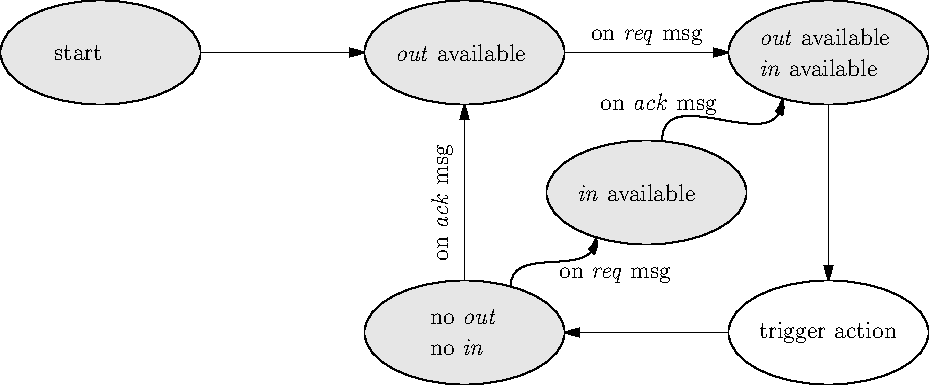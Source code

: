 size(20cm, 0);
unitsize(20, 0);
defaultpen(fontsize(13pt));
pen fillblockpen = rgb(156,194,230);

real shiftSizeUnit = 7;

picture fillEllipse(path pthEllipse, string s="", real pagewidth = 70pt, pen p=white)
{
    picture pic;
    pair ptCenter = midpoint(point(pthEllipse,0)--point(pthEllipse,2));
    label(ptCenter, minipage(s, pagewidth));
    filldraw(pic, pthEllipse, p);
    return pic;
}

path genEllipse(pair pos=(0,0), real a=2.5, real b = 1.3)
{
    return ellipse(pos, a, b);
}

picture drawCurveDonw2Up(string s, pair ptDown, pair ptUp, pair dir=NW)
{
    picture pic;
    path mypath = ptDown{up}..{up}ptUp;
    draw(pic, mypath, Arrow);
    label(midpoint(mypath), s, dir);
    return pic;
}

real xshift = 1.3shiftSizeUnit;
real yshift = -shiftSizeUnit;
pair ptOutRready = (xshift, 0);
pair ptOutInReady = (2xshift, 0);
pair ptNoOutIn = (xshift, yshift);
pair ptRunning = (2xshift, yshift);
pair ptInReady = midpoint(ptOutRready--ptOutInReady--ptNoOutIn--ptRunning);

path nodeStart = genEllipse();
path nodeOutReady = shift(ptOutRready)*genEllipse();
path nodeOutInReady = shift(ptOutInReady)*genEllipse();
path nodeNoOutIn = shift(ptNoOutIn)*genEllipse();
path nodeRunning = shift(ptRunning)*genEllipse();
path nodeInReady = shift(ptInReady)*genEllipse();

dot();

pair ptNoOutInRightUp = intersectionpoint(nodeNoOutIn, ptNoOutIn--(ptNoOutIn+(5,5)));
pair ptInReadyLeftDwon = intersectionpoint(nodeInReady, ptInReady--(ptNoOutIn+(-5,-5)));
pair ptInReadyRightUp = intersectionpoint(nodeInReady, ptInReady--(ptNoOutIn+(5,5)));
pair ptOutInReadyLeftDwon = intersectionpoint(nodeOutInReady, ptOutInReady--(ptOutInReady+(-5,-5)));

picture startPic = fillEllipse(nodeStart, "\quad start", lightgray);
add(startPic);

picture outReadyPic = fillEllipse(nodeOutReady, "\emph{out} available", lightgray);
add(outReadyPic);

picture outInReadyPic = fillEllipse(nodeOutInReady, "\emph{out} available\\\emph{in} available", 70pt, lightgray);
add(outInReadyPic);

picture noOutInPic = fillEllipse(nodeNoOutIn, "no \emph{out}\\ no \emph{in}", 35pt, lightgray);
add(noOutInPic);

picture runningPic = fillEllipse(nodeRunning, "trigger action", 70pt, white);
add(runningPic);

picture inReadyPic = fillEllipse(nodeInReady, "\emph{in} available", lightgray);
add(inReadyPic);

picture curvePic0 = drawCurveDonw2Up("on \emph{req} msg", ptNoOutInRightUp, ptInReadyLeftDwon, SE);
add(curvePic0);
picture curvePic1 = drawCurveDonw2Up("on \emph{ack} msg", ptInReadyRightUp, ptOutInReadyLeftDwon);
add(curvePic1);

path start2outReady = point(startPic, E)--point(outReadyPic, W);
draw(start2outReady, Arrow);

path outReady2OutInReady = point(outReadyPic, E)--point(outInReadyPic, W);
draw(outReady2OutInReady, Arrow);
label("on \emph{req} msg", midpoint(outReady2OutInReady), up);

path outInReady2Running = point(outInReadyPic, S)--point(runningPic, N);
draw(outInReady2Running, Arrow);

path running2NoOutIn = point(runningPic, W)--point(noOutInPic, E);
draw(running2NoOutIn, Arrow);

path noOutIn2Ready = point(noOutInPic, N)--point(outReadyPic, S);
draw(noOutIn2Ready, Arrow);


picture labelpic;
size(labelpic, 0.2cm, 0);
pair labelPos = midpoint(point(outReadyPic, S)--point(noOutInPic, N));
label(labelpic, "on \emph{ack} msg", labelPos, left);
labelpic = shift(0.72shiftSizeUnit, -1.6shiftSizeUnit)*rotate(90)*labelpic;
add(labelpic);

